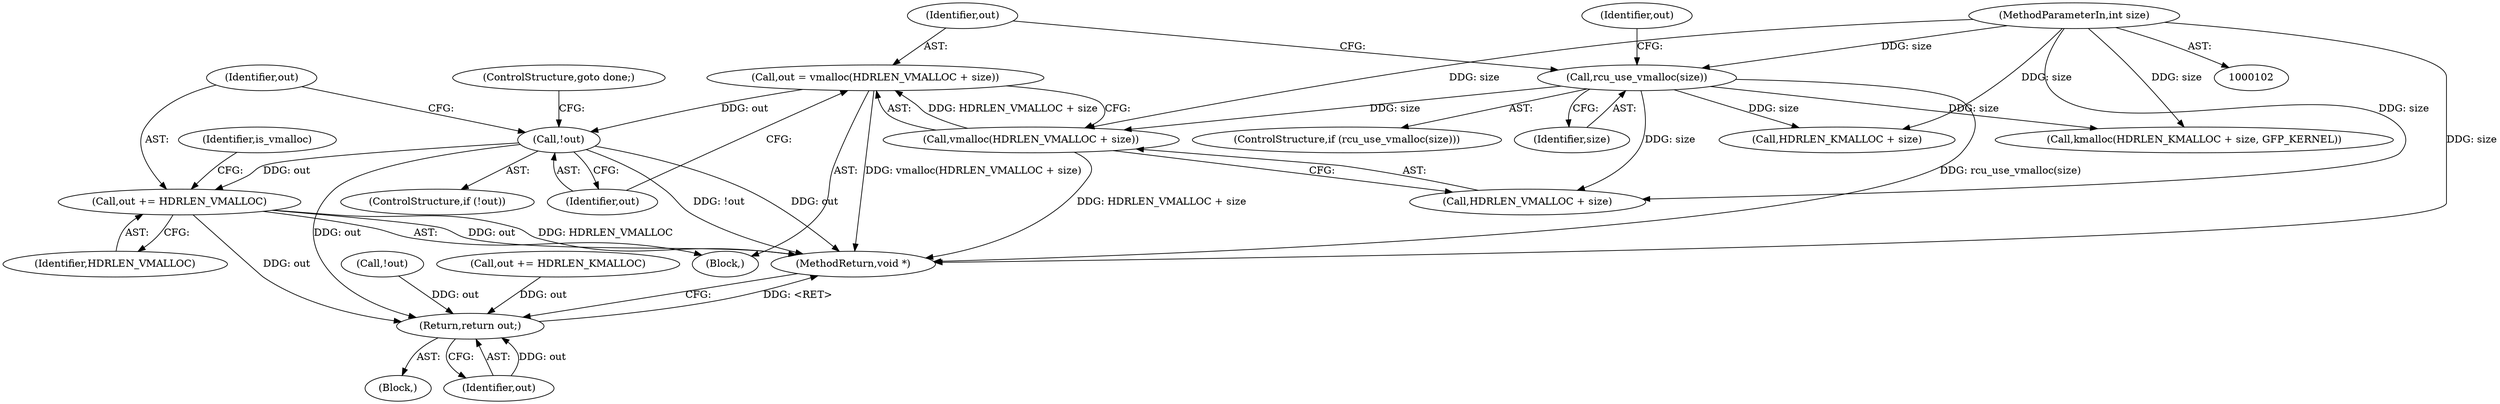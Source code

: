 digraph "0_linux_6062a8dc0517bce23e3c2f7d2fea5e22411269a3_15@API" {
"1000110" [label="(Call,out = vmalloc(HDRLEN_VMALLOC + size))"];
"1000112" [label="(Call,vmalloc(HDRLEN_VMALLOC + size))"];
"1000107" [label="(Call,rcu_use_vmalloc(size))"];
"1000103" [label="(MethodParameterIn,int size)"];
"1000117" [label="(Call,!out)"];
"1000120" [label="(Call,out += HDRLEN_VMALLOC)"];
"1000146" [label="(Return,return out;)"];
"1000121" [label="(Identifier,out)"];
"1000104" [label="(Block,)"];
"1000110" [label="(Call,out = vmalloc(HDRLEN_VMALLOC + size))"];
"1000124" [label="(Identifier,is_vmalloc)"];
"1000148" [label="(MethodReturn,void *)"];
"1000107" [label="(Call,rcu_use_vmalloc(size))"];
"1000147" [label="(Identifier,out)"];
"1000113" [label="(Call,HDRLEN_VMALLOC + size)"];
"1000112" [label="(Call,vmalloc(HDRLEN_VMALLOC + size))"];
"1000106" [label="(ControlStructure,if (rcu_use_vmalloc(size)))"];
"1000103" [label="(MethodParameterIn,int size)"];
"1000130" [label="(Call,kmalloc(HDRLEN_KMALLOC + size, GFP_KERNEL))"];
"1000146" [label="(Return,return out;)"];
"1000116" [label="(ControlStructure,if (!out))"];
"1000129" [label="(Identifier,out)"];
"1000122" [label="(Identifier,HDRLEN_VMALLOC)"];
"1000131" [label="(Call,HDRLEN_KMALLOC + size)"];
"1000118" [label="(Identifier,out)"];
"1000111" [label="(Identifier,out)"];
"1000136" [label="(Call,!out)"];
"1000119" [label="(ControlStructure,goto done;)"];
"1000120" [label="(Call,out += HDRLEN_VMALLOC)"];
"1000139" [label="(Call,out += HDRLEN_KMALLOC)"];
"1000117" [label="(Call,!out)"];
"1000109" [label="(Block,)"];
"1000108" [label="(Identifier,size)"];
"1000110" -> "1000109"  [label="AST: "];
"1000110" -> "1000112"  [label="CFG: "];
"1000111" -> "1000110"  [label="AST: "];
"1000112" -> "1000110"  [label="AST: "];
"1000118" -> "1000110"  [label="CFG: "];
"1000110" -> "1000148"  [label="DDG: vmalloc(HDRLEN_VMALLOC + size)"];
"1000112" -> "1000110"  [label="DDG: HDRLEN_VMALLOC + size"];
"1000110" -> "1000117"  [label="DDG: out"];
"1000112" -> "1000113"  [label="CFG: "];
"1000113" -> "1000112"  [label="AST: "];
"1000112" -> "1000148"  [label="DDG: HDRLEN_VMALLOC + size"];
"1000107" -> "1000112"  [label="DDG: size"];
"1000103" -> "1000112"  [label="DDG: size"];
"1000107" -> "1000106"  [label="AST: "];
"1000107" -> "1000108"  [label="CFG: "];
"1000108" -> "1000107"  [label="AST: "];
"1000111" -> "1000107"  [label="CFG: "];
"1000129" -> "1000107"  [label="CFG: "];
"1000107" -> "1000148"  [label="DDG: rcu_use_vmalloc(size)"];
"1000103" -> "1000107"  [label="DDG: size"];
"1000107" -> "1000113"  [label="DDG: size"];
"1000107" -> "1000130"  [label="DDG: size"];
"1000107" -> "1000131"  [label="DDG: size"];
"1000103" -> "1000102"  [label="AST: "];
"1000103" -> "1000148"  [label="DDG: size"];
"1000103" -> "1000113"  [label="DDG: size"];
"1000103" -> "1000130"  [label="DDG: size"];
"1000103" -> "1000131"  [label="DDG: size"];
"1000117" -> "1000116"  [label="AST: "];
"1000117" -> "1000118"  [label="CFG: "];
"1000118" -> "1000117"  [label="AST: "];
"1000119" -> "1000117"  [label="CFG: "];
"1000121" -> "1000117"  [label="CFG: "];
"1000117" -> "1000148"  [label="DDG: !out"];
"1000117" -> "1000148"  [label="DDG: out"];
"1000117" -> "1000120"  [label="DDG: out"];
"1000117" -> "1000146"  [label="DDG: out"];
"1000120" -> "1000109"  [label="AST: "];
"1000120" -> "1000122"  [label="CFG: "];
"1000121" -> "1000120"  [label="AST: "];
"1000122" -> "1000120"  [label="AST: "];
"1000124" -> "1000120"  [label="CFG: "];
"1000120" -> "1000148"  [label="DDG: out"];
"1000120" -> "1000148"  [label="DDG: HDRLEN_VMALLOC"];
"1000120" -> "1000146"  [label="DDG: out"];
"1000146" -> "1000104"  [label="AST: "];
"1000146" -> "1000147"  [label="CFG: "];
"1000147" -> "1000146"  [label="AST: "];
"1000148" -> "1000146"  [label="CFG: "];
"1000146" -> "1000148"  [label="DDG: <RET>"];
"1000147" -> "1000146"  [label="DDG: out"];
"1000139" -> "1000146"  [label="DDG: out"];
"1000136" -> "1000146"  [label="DDG: out"];
}
